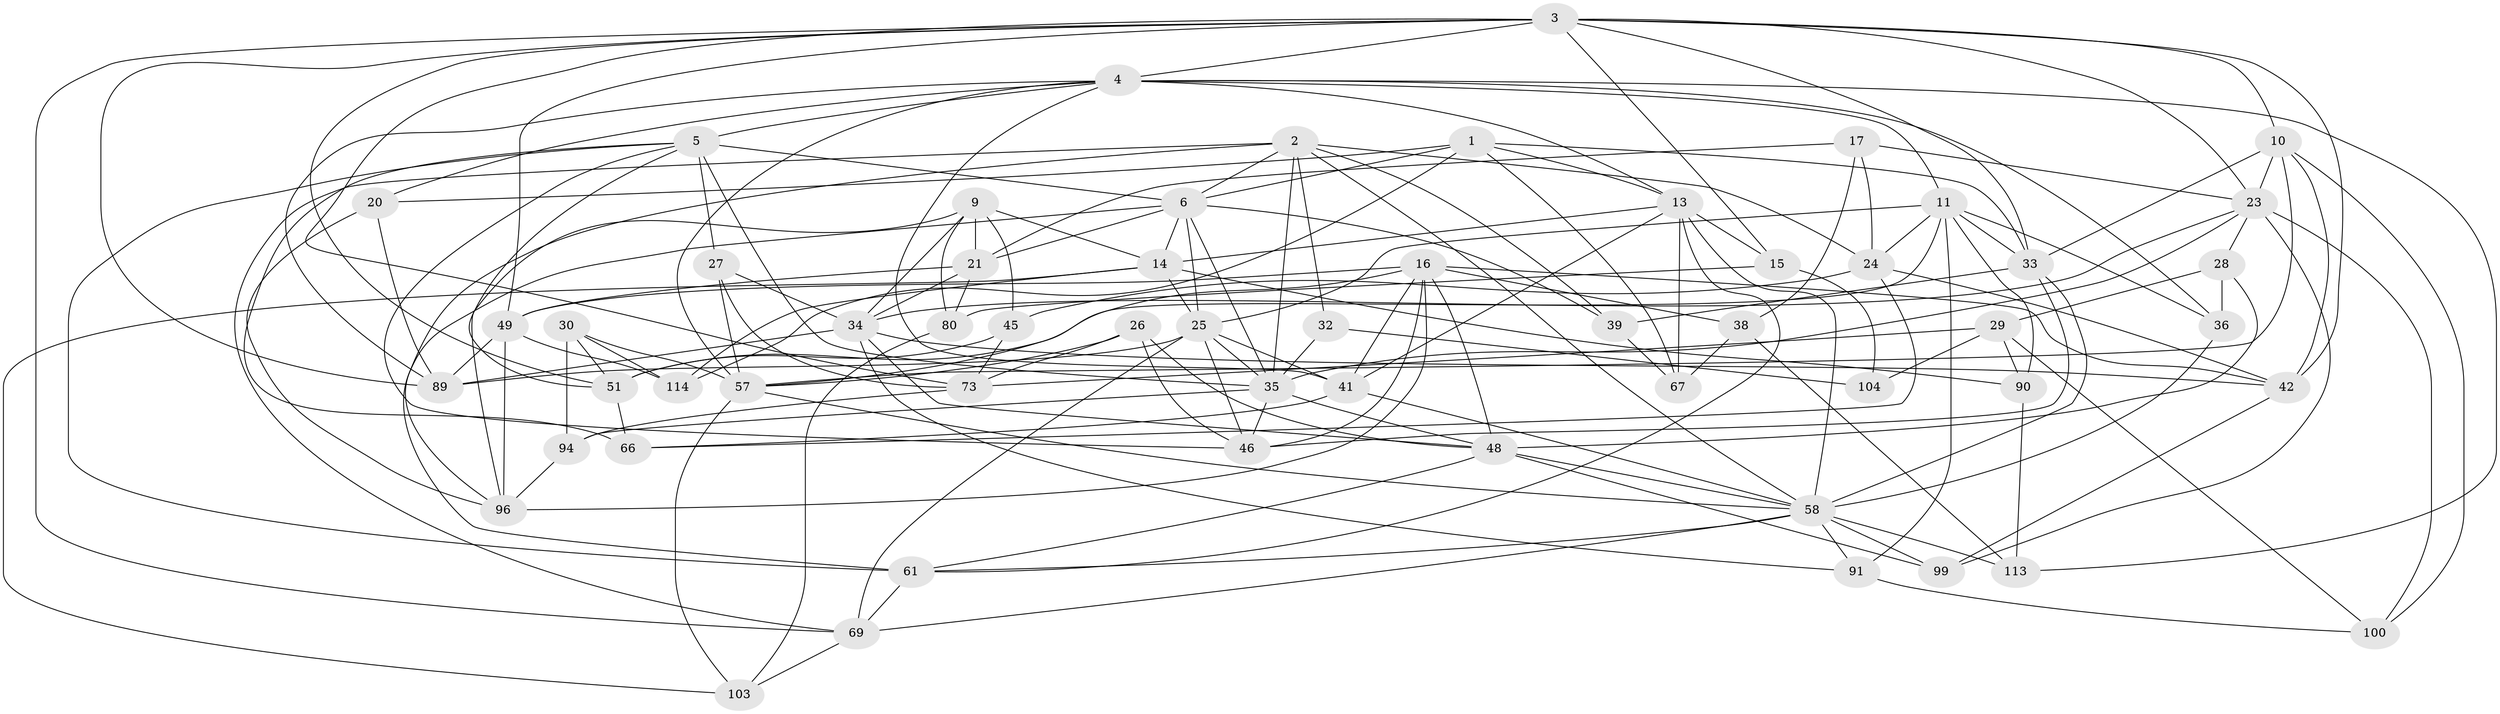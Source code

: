 // original degree distribution, {4: 1.0}
// Generated by graph-tools (version 1.1) at 2025/16/03/09/25 04:16:37]
// undirected, 57 vertices, 167 edges
graph export_dot {
graph [start="1"]
  node [color=gray90,style=filled];
  1 [super="+93"];
  2 [super="+50+31"];
  3 [super="+47+12"];
  4 [super="+19+85+18"];
  5 [super="+7"];
  6 [super="+56+8"];
  9 [super="+62"];
  10 [super="+53"];
  11 [super="+87"];
  13 [super="+59"];
  14 [super="+37"];
  15;
  16 [super="+79+81"];
  17;
  20;
  21 [super="+44"];
  23 [super="+52+95"];
  24 [super="+76"];
  25 [super="+68"];
  26;
  27;
  28;
  29 [super="+77"];
  30;
  32;
  33 [super="+74+40"];
  34 [super="+86+43"];
  35 [super="+55+111"];
  36;
  38;
  39;
  41 [super="+63"];
  42 [super="+71"];
  45;
  46 [super="+106"];
  48 [super="+102"];
  49 [super="+60"];
  51 [super="+54"];
  57 [super="+83+65"];
  58 [super="+72+115"];
  61 [super="+84"];
  66;
  67;
  69 [super="+88"];
  73 [super="+75"];
  80;
  89 [super="+108"];
  90;
  91;
  94;
  96 [super="+98"];
  99;
  100;
  103;
  104;
  113;
  114;
  1 -- 114;
  1 -- 13;
  1 -- 33;
  1 -- 67;
  1 -- 20;
  1 -- 6;
  2 -- 24;
  2 -- 39;
  2 -- 69;
  2 -- 96;
  2 -- 35;
  2 -- 32;
  2 -- 58;
  2 -- 6;
  3 -- 15;
  3 -- 51;
  3 -- 69;
  3 -- 33 [weight=2];
  3 -- 49;
  3 -- 42;
  3 -- 10;
  3 -- 89;
  3 -- 73;
  3 -- 23;
  3 -- 4;
  4 -- 20;
  4 -- 13;
  4 -- 89;
  4 -- 36;
  4 -- 5;
  4 -- 57;
  4 -- 113;
  4 -- 41;
  4 -- 11;
  5 -- 61;
  5 -- 51;
  5 -- 66;
  5 -- 35;
  5 -- 6;
  5 -- 27;
  5 -- 46;
  6 -- 39;
  6 -- 14 [weight=2];
  6 -- 21;
  6 -- 61;
  6 -- 35;
  6 -- 25;
  9 -- 80;
  9 -- 14;
  9 -- 34;
  9 -- 96;
  9 -- 21;
  9 -- 45;
  10 -- 33;
  10 -- 100;
  10 -- 42;
  10 -- 23;
  10 -- 57;
  11 -- 90;
  11 -- 91;
  11 -- 33;
  11 -- 51;
  11 -- 36;
  11 -- 24;
  11 -- 25;
  13 -- 67;
  13 -- 61;
  13 -- 15;
  13 -- 14;
  13 -- 41;
  13 -- 58;
  14 -- 103;
  14 -- 114;
  14 -- 25;
  14 -- 90;
  15 -- 80;
  15 -- 104;
  16 -- 96;
  16 -- 38;
  16 -- 41;
  16 -- 48;
  16 -- 42;
  16 -- 49;
  16 -- 57;
  16 -- 46;
  17 -- 38;
  17 -- 24;
  17 -- 21;
  17 -- 23;
  20 -- 96;
  20 -- 89;
  21 -- 49;
  21 -- 34;
  21 -- 80;
  23 -- 34;
  23 -- 99;
  23 -- 100;
  23 -- 28;
  23 -- 35;
  24 -- 42;
  24 -- 45;
  24 -- 66;
  25 -- 89;
  25 -- 35;
  25 -- 69;
  25 -- 41;
  25 -- 46;
  26 -- 57;
  26 -- 73;
  26 -- 46;
  26 -- 48;
  27 -- 57;
  27 -- 73;
  27 -- 34;
  28 -- 36;
  28 -- 29;
  28 -- 48;
  29 -- 73;
  29 -- 104 [weight=2];
  29 -- 90;
  29 -- 100;
  30 -- 114;
  30 -- 51;
  30 -- 94;
  30 -- 57;
  32 -- 104;
  32 -- 35 [weight=2];
  33 -- 39;
  33 -- 58;
  33 -- 46;
  34 -- 91;
  34 -- 48;
  34 -- 42;
  34 -- 89;
  35 -- 48;
  35 -- 94;
  35 -- 46;
  36 -- 58;
  38 -- 67;
  38 -- 113;
  39 -- 67;
  41 -- 66;
  41 -- 58;
  42 -- 99;
  45 -- 51;
  45 -- 73;
  48 -- 61;
  48 -- 99;
  48 -- 58;
  49 -- 114;
  49 -- 89;
  49 -- 96;
  51 -- 66;
  57 -- 58;
  57 -- 103;
  58 -- 113;
  58 -- 99;
  58 -- 69;
  58 -- 91;
  58 -- 61;
  61 -- 69;
  69 -- 103;
  73 -- 94;
  80 -- 103;
  90 -- 113;
  91 -- 100;
  94 -- 96;
}
